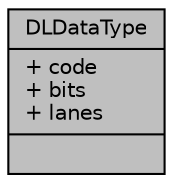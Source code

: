 digraph "DLDataType"
{
 // LATEX_PDF_SIZE
  edge [fontname="Helvetica",fontsize="10",labelfontname="Helvetica",labelfontsize="10"];
  node [fontname="Helvetica",fontsize="10",shape=record];
  Node1 [label="{DLDataType\n|+ code\l+ bits\l+ lanes\l|}",height=0.2,width=0.4,color="black", fillcolor="grey75", style="filled", fontcolor="black",tooltip="The data type the tensor can hold."];
}
